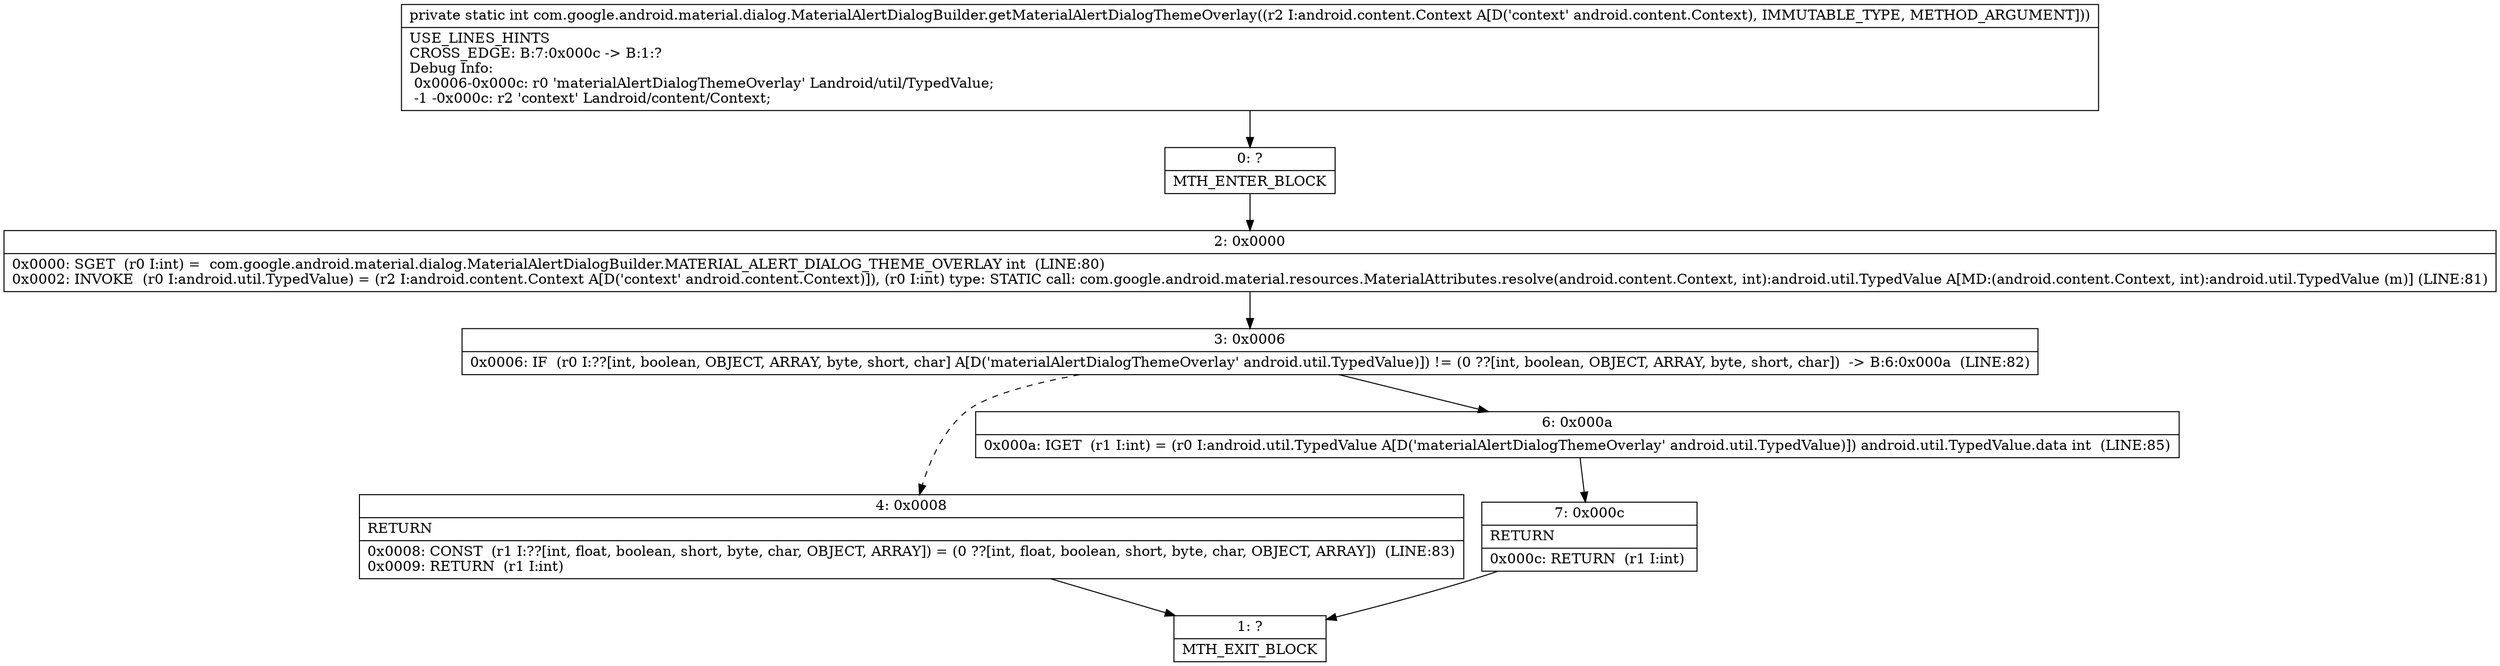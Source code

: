 digraph "CFG forcom.google.android.material.dialog.MaterialAlertDialogBuilder.getMaterialAlertDialogThemeOverlay(Landroid\/content\/Context;)I" {
Node_0 [shape=record,label="{0\:\ ?|MTH_ENTER_BLOCK\l}"];
Node_2 [shape=record,label="{2\:\ 0x0000|0x0000: SGET  (r0 I:int) =  com.google.android.material.dialog.MaterialAlertDialogBuilder.MATERIAL_ALERT_DIALOG_THEME_OVERLAY int  (LINE:80)\l0x0002: INVOKE  (r0 I:android.util.TypedValue) = (r2 I:android.content.Context A[D('context' android.content.Context)]), (r0 I:int) type: STATIC call: com.google.android.material.resources.MaterialAttributes.resolve(android.content.Context, int):android.util.TypedValue A[MD:(android.content.Context, int):android.util.TypedValue (m)] (LINE:81)\l}"];
Node_3 [shape=record,label="{3\:\ 0x0006|0x0006: IF  (r0 I:??[int, boolean, OBJECT, ARRAY, byte, short, char] A[D('materialAlertDialogThemeOverlay' android.util.TypedValue)]) != (0 ??[int, boolean, OBJECT, ARRAY, byte, short, char])  \-\> B:6:0x000a  (LINE:82)\l}"];
Node_4 [shape=record,label="{4\:\ 0x0008|RETURN\l|0x0008: CONST  (r1 I:??[int, float, boolean, short, byte, char, OBJECT, ARRAY]) = (0 ??[int, float, boolean, short, byte, char, OBJECT, ARRAY])  (LINE:83)\l0x0009: RETURN  (r1 I:int) \l}"];
Node_1 [shape=record,label="{1\:\ ?|MTH_EXIT_BLOCK\l}"];
Node_6 [shape=record,label="{6\:\ 0x000a|0x000a: IGET  (r1 I:int) = (r0 I:android.util.TypedValue A[D('materialAlertDialogThemeOverlay' android.util.TypedValue)]) android.util.TypedValue.data int  (LINE:85)\l}"];
Node_7 [shape=record,label="{7\:\ 0x000c|RETURN\l|0x000c: RETURN  (r1 I:int) \l}"];
MethodNode[shape=record,label="{private static int com.google.android.material.dialog.MaterialAlertDialogBuilder.getMaterialAlertDialogThemeOverlay((r2 I:android.content.Context A[D('context' android.content.Context), IMMUTABLE_TYPE, METHOD_ARGUMENT]))  | USE_LINES_HINTS\lCROSS_EDGE: B:7:0x000c \-\> B:1:?\lDebug Info:\l  0x0006\-0x000c: r0 'materialAlertDialogThemeOverlay' Landroid\/util\/TypedValue;\l  \-1 \-0x000c: r2 'context' Landroid\/content\/Context;\l}"];
MethodNode -> Node_0;Node_0 -> Node_2;
Node_2 -> Node_3;
Node_3 -> Node_4[style=dashed];
Node_3 -> Node_6;
Node_4 -> Node_1;
Node_6 -> Node_7;
Node_7 -> Node_1;
}

